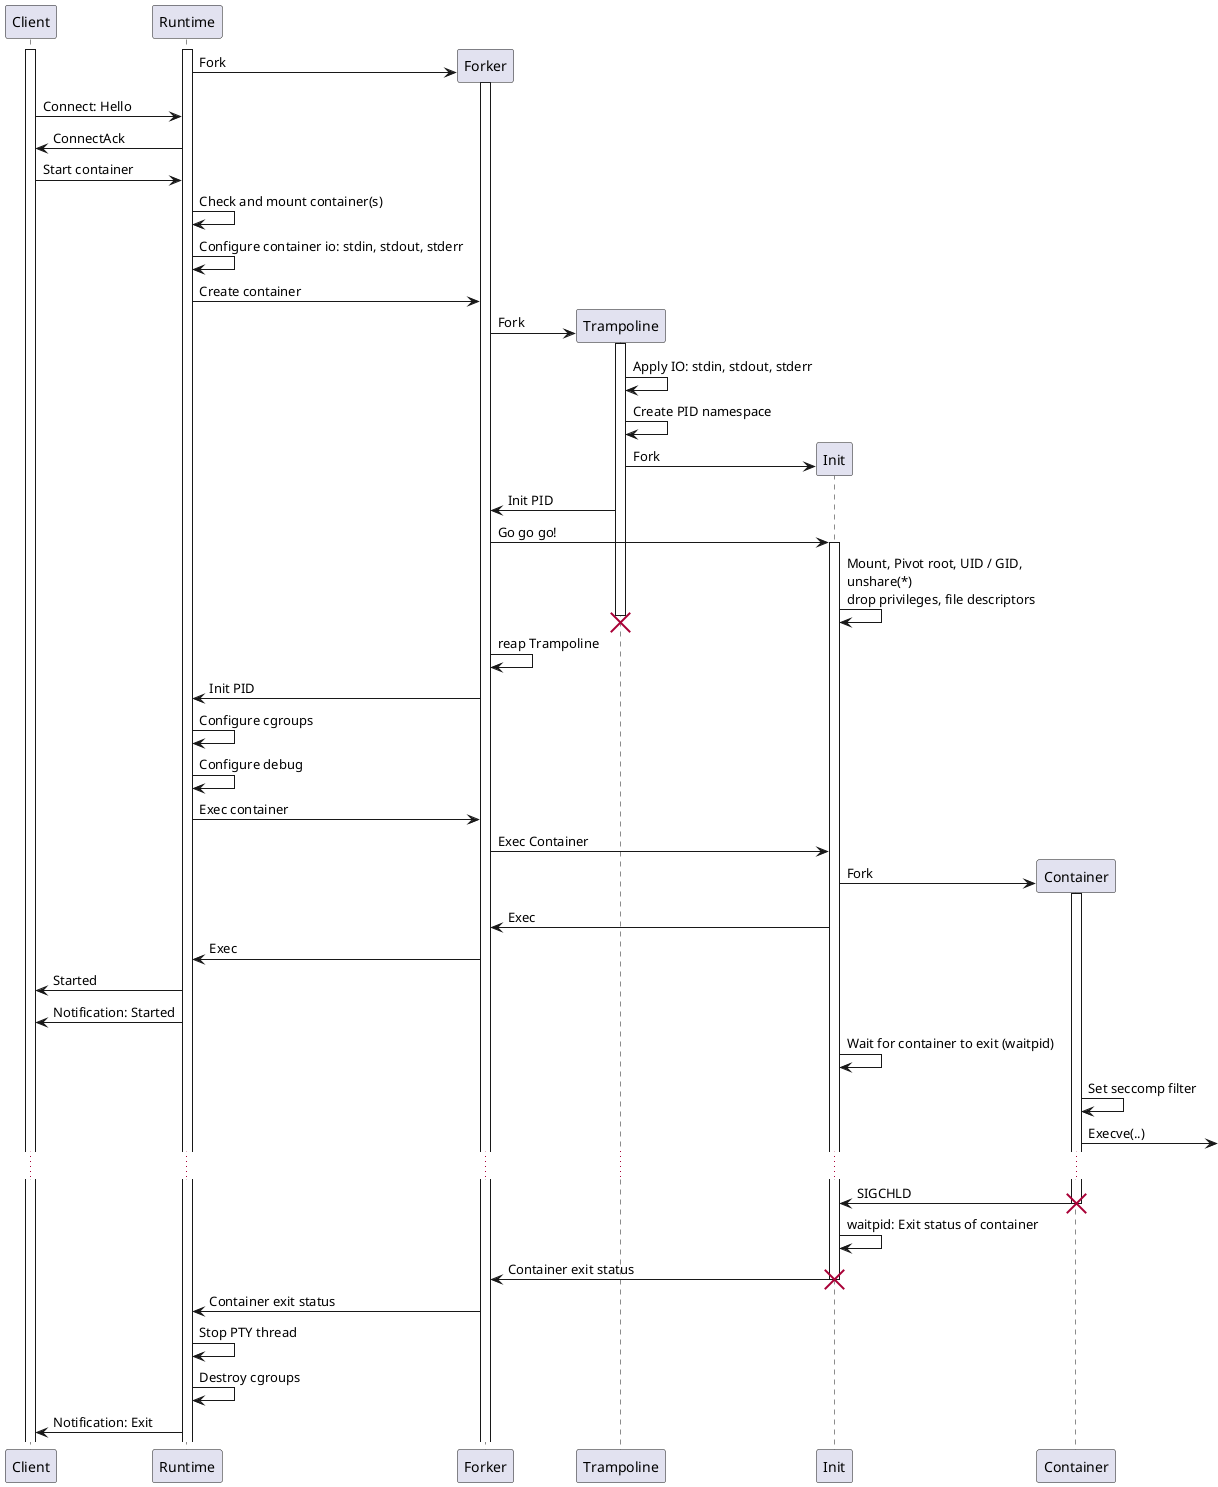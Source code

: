 @startuml container-startup

create Client
activate Client

create Runtime
activate Runtime

create Forker
Runtime -> Forker: Fork
activate Forker

Client -> Runtime: Connect: Hello
Client <- Runtime: ConnectAck
Client -> Runtime: Start container
Runtime -> Runtime: Check and mount container(s)
Runtime -> Runtime: Configure container io: stdin, stdout, stderr

Runtime -> Forker: Create container

create Trampoline
Forker -> Trampoline: Fork
activate Trampoline
Trampoline -> Trampoline: Apply IO: stdin, stdout, stderr
Trampoline -> Trampoline: Create PID namespace

create Init
Trampoline -> Init: Fork

Trampoline -> Forker: Init PID
Forker -> Init: Go go go!
activate Init
Init -> Init: Mount, Pivot root, UID / GID,\nunshare(*)\ndrop privileges, file descriptors

destroy Trampoline

Forker -> Forker: reap Trampoline

Forker -> Runtime: Init PID

Runtime -> Runtime: Configure cgroups
Runtime -> Runtime: Configure debug

Runtime -> Forker: Exec container
Forker -> Init: Exec Container
create Container
Init -> Container: Fork
activate Container
Forker <- Init: Exec
Runtime <- Forker: Exec
Client <- Runtime: Started
Client <- Runtime: Notification: Started

Init -> Init: Wait for container to exit (waitpid)
Container -> Container: Set seccomp filter
Container -> : Execve(..)
...
Container -> Init: SIGCHLD
destroy Container

Init -> Init: waitpid: Exit status of container
Init -> Forker: Container exit status
destroy Init

Forker -> Runtime: Container exit status
Runtime -> Runtime: Stop PTY thread
Runtime -> Runtime: Destroy cgroups
Client <- Runtime: Notification: Exit

@enduml
